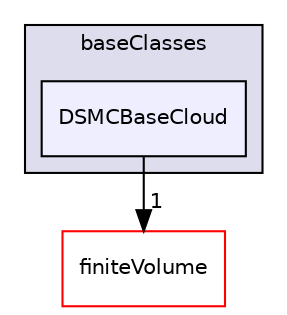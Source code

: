 digraph "src/lagrangian/DSMC/clouds/baseClasses/DSMCBaseCloud" {
  bgcolor=transparent;
  compound=true
  node [ fontsize="10", fontname="Helvetica"];
  edge [ labelfontsize="10", labelfontname="Helvetica"];
  subgraph clusterdir_eda39c592276cda9226745254e8d6ab1 {
    graph [ bgcolor="#ddddee", pencolor="black", label="baseClasses" fontname="Helvetica", fontsize="10", URL="dir_eda39c592276cda9226745254e8d6ab1.html"]
  dir_f9ce7767fa62848c262b8c9015157ff1 [shape=box, label="DSMCBaseCloud", style="filled", fillcolor="#eeeeff", pencolor="black", URL="dir_f9ce7767fa62848c262b8c9015157ff1.html"];
  }
  dir_9bd15774b555cf7259a6fa18f99fe99b [shape=box label="finiteVolume" color="red" URL="dir_9bd15774b555cf7259a6fa18f99fe99b.html"];
  dir_f9ce7767fa62848c262b8c9015157ff1->dir_9bd15774b555cf7259a6fa18f99fe99b [headlabel="1", labeldistance=1.5 headhref="dir_001405_000896.html"];
}
